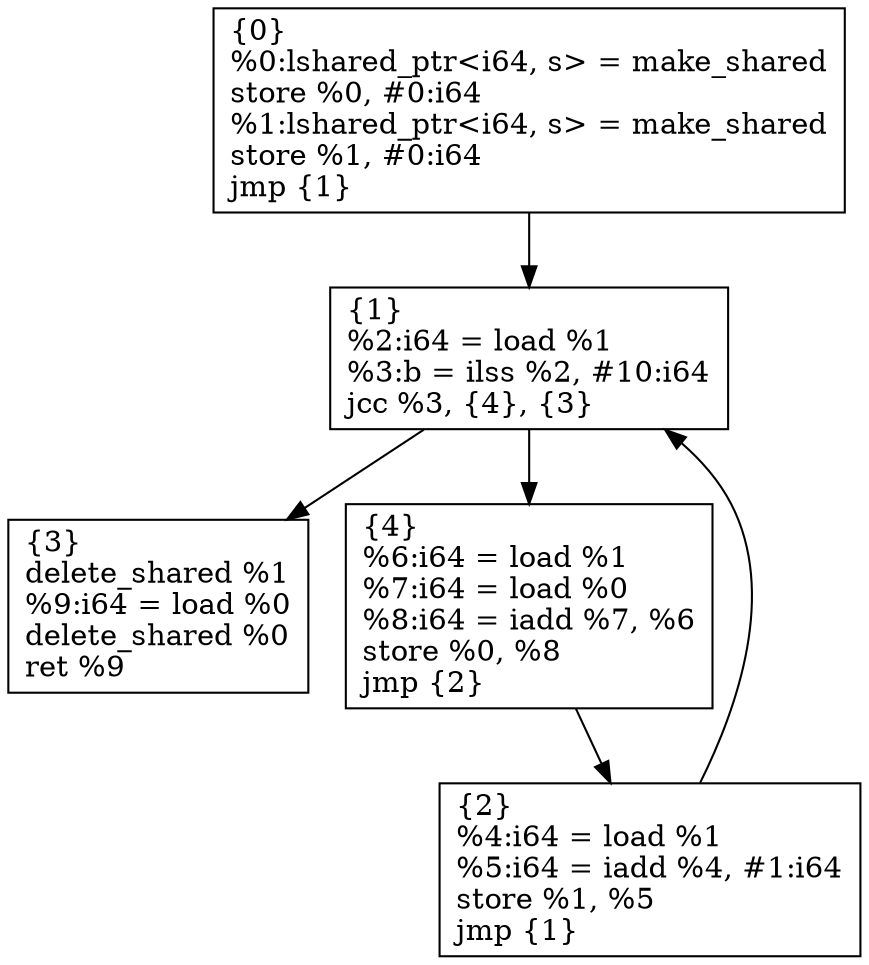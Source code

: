 digraph g {
	n0 [label = "{0}\l%0:lshared_ptr<i64, s> = make_shared\lstore %0, #0:i64\l%1:lshared_ptr<i64, s> = make_shared\lstore %1, #0:i64\ljmp {1}\l", fillcolor = "#ffffff" style = "filled", shape = box, labeljust = l];
	n1 [label = "{1}\l%2:i64 = load %1\l%3:b = ilss %2, #10:i64\ljcc %3, {4}, {3}\l", fillcolor = "#ffffff" style = "filled", shape = box, labeljust = l];
	n2 [label = "{2}\l%4:i64 = load %1\l%5:i64 = iadd %4, #1:i64\lstore %1, %5\ljmp {1}\l", fillcolor = "#ffffff" style = "filled", shape = box, labeljust = l];
	n3 [label = "{3}\ldelete_shared %1\l%9:i64 = load %0\ldelete_shared %0\lret %9\l", fillcolor = "#ffffff" style = "filled", shape = box, labeljust = l];
	n4 [label = "{4}\l%6:i64 = load %1\l%7:i64 = load %0\l%8:i64 = iadd %7, %6\lstore %0, %8\ljmp {2}\l", fillcolor = "#ffffff" style = "filled", shape = box, labeljust = l];
	n0->n1
	n1->n3
	n1->n4
	n2->n1
	n4->n2
}
